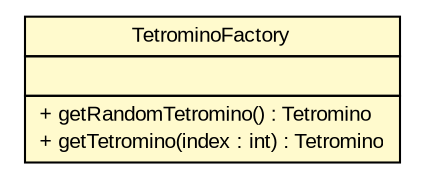 #!/usr/local/bin/dot
#
# Class diagram 
# Generated by UMLGraph version R5_6 (http://www.umlgraph.org/)
#

digraph G {
	edge [fontname="arial",fontsize=10,labelfontname="arial",labelfontsize=10];
	node [fontname="arial",fontsize=10,shape=plaintext];
	nodesep=0.25;
	ranksep=0.5;
	// com.github.tilastokeskus.matertis.util.TetrominoFactory
	c3921 [label=<<table title="com.github.tilastokeskus.matertis.util.TetrominoFactory" border="0" cellborder="1" cellspacing="0" cellpadding="2" port="p" bgcolor="lemonChiffon" href="./TetrominoFactory.html">
		<tr><td><table border="0" cellspacing="0" cellpadding="1">
<tr><td align="center" balign="center"> TetrominoFactory </td></tr>
		</table></td></tr>
		<tr><td><table border="0" cellspacing="0" cellpadding="1">
<tr><td align="left" balign="left">  </td></tr>
		</table></td></tr>
		<tr><td><table border="0" cellspacing="0" cellpadding="1">
<tr><td align="left" balign="left"> + getRandomTetromino() : Tetromino </td></tr>
<tr><td align="left" balign="left"> + getTetromino(index : int) : Tetromino </td></tr>
		</table></td></tr>
		</table>>, URL="./TetrominoFactory.html", fontname="arial", fontcolor="black", fontsize=10.0];
}

